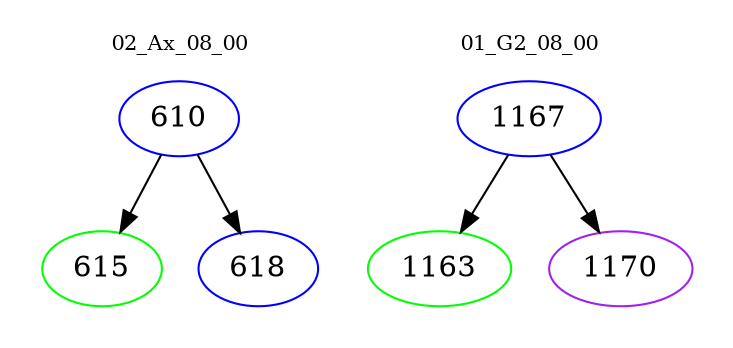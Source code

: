 digraph{
subgraph cluster_0 {
color = white
label = "02_Ax_08_00";
fontsize=10;
T0_610 [label="610", color="blue"]
T0_610 -> T0_615 [color="black"]
T0_615 [label="615", color="green"]
T0_610 -> T0_618 [color="black"]
T0_618 [label="618", color="blue"]
}
subgraph cluster_1 {
color = white
label = "01_G2_08_00";
fontsize=10;
T1_1167 [label="1167", color="blue"]
T1_1167 -> T1_1163 [color="black"]
T1_1163 [label="1163", color="green"]
T1_1167 -> T1_1170 [color="black"]
T1_1170 [label="1170", color="purple"]
}
}
